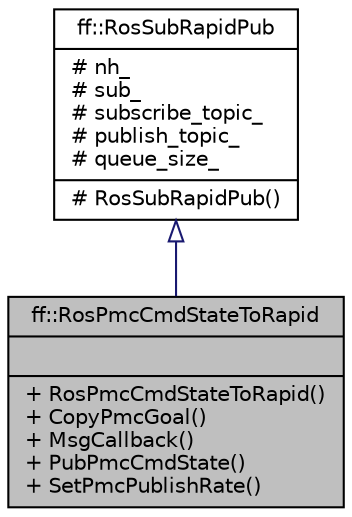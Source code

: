 digraph "ff::RosPmcCmdStateToRapid"
{
 // LATEX_PDF_SIZE
  edge [fontname="Helvetica",fontsize="10",labelfontname="Helvetica",labelfontsize="10"];
  node [fontname="Helvetica",fontsize="10",shape=record];
  Node1 [label="{ff::RosPmcCmdStateToRapid\n||+ RosPmcCmdStateToRapid()\l+ CopyPmcGoal()\l+ MsgCallback()\l+ PubPmcCmdState()\l+ SetPmcPublishRate()\l}",height=0.2,width=0.4,color="black", fillcolor="grey75", style="filled", fontcolor="black",tooltip=" "];
  Node2 -> Node1 [dir="back",color="midnightblue",fontsize="10",style="solid",arrowtail="onormal",fontname="Helvetica"];
  Node2 [label="{ff::RosSubRapidPub\n|# nh_\l# sub_\l# subscribe_topic_\l# publish_topic_\l# queue_size_\l|# RosSubRapidPub()\l}",height=0.2,width=0.4,color="black", fillcolor="white", style="filled",URL="$classff_1_1RosSubRapidPub.html",tooltip=" "];
}
